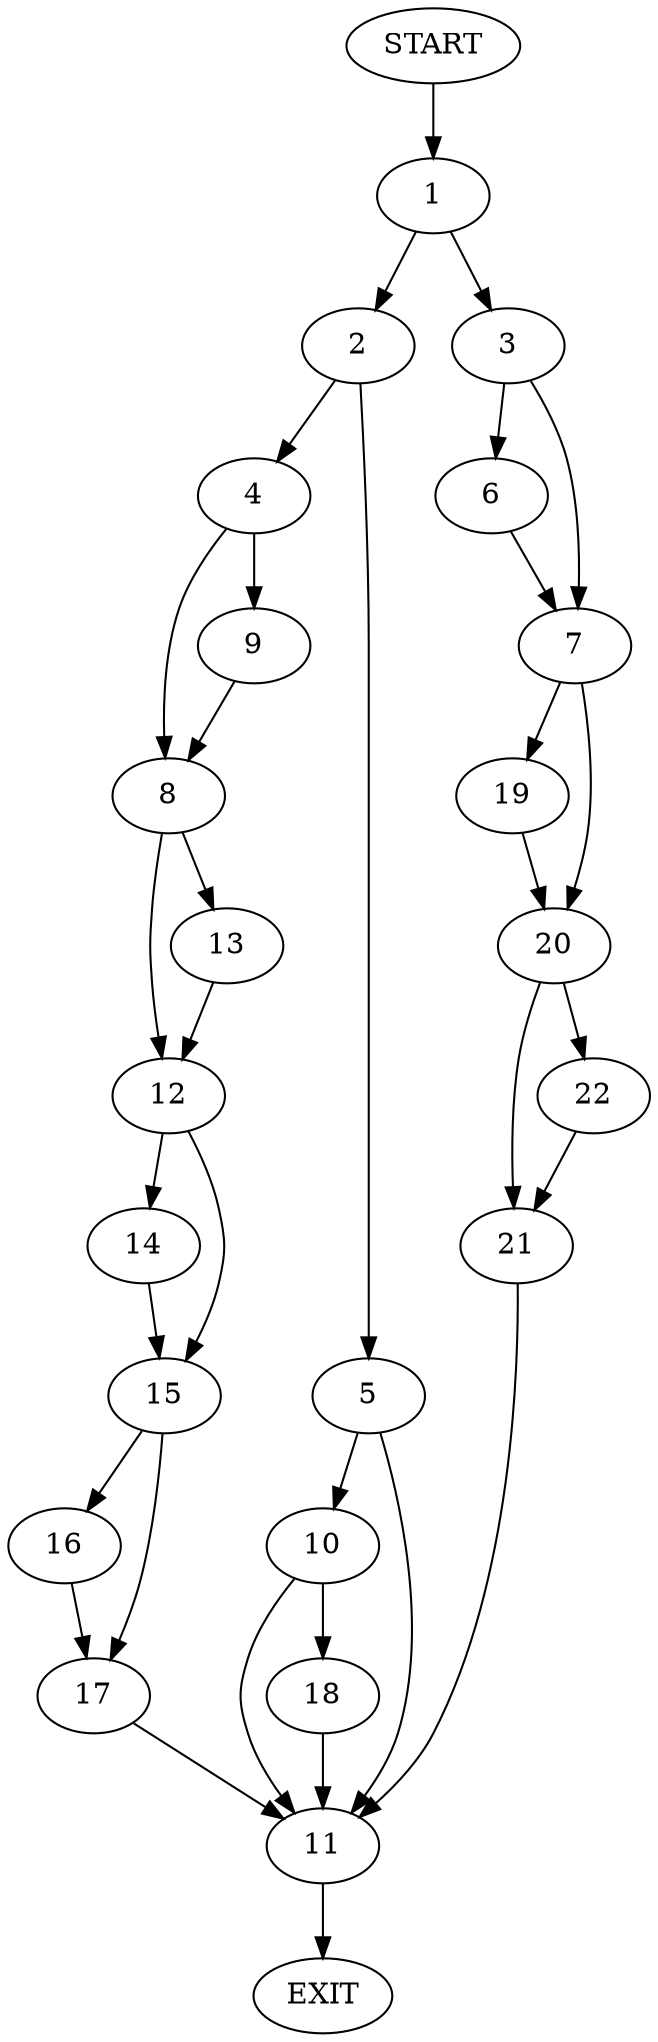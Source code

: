 digraph {
0 [label="START"]
23 [label="EXIT"]
0 -> 1
1 -> 2
1 -> 3
2 -> 4
2 -> 5
3 -> 6
3 -> 7
4 -> 8
4 -> 9
5 -> 10
5 -> 11
9 -> 8
8 -> 12
8 -> 13
13 -> 12
12 -> 14
12 -> 15
15 -> 16
15 -> 17
14 -> 15
16 -> 17
17 -> 11
11 -> 23
10 -> 18
10 -> 11
18 -> 11
6 -> 7
7 -> 19
7 -> 20
20 -> 21
20 -> 22
19 -> 20
22 -> 21
21 -> 11
}
